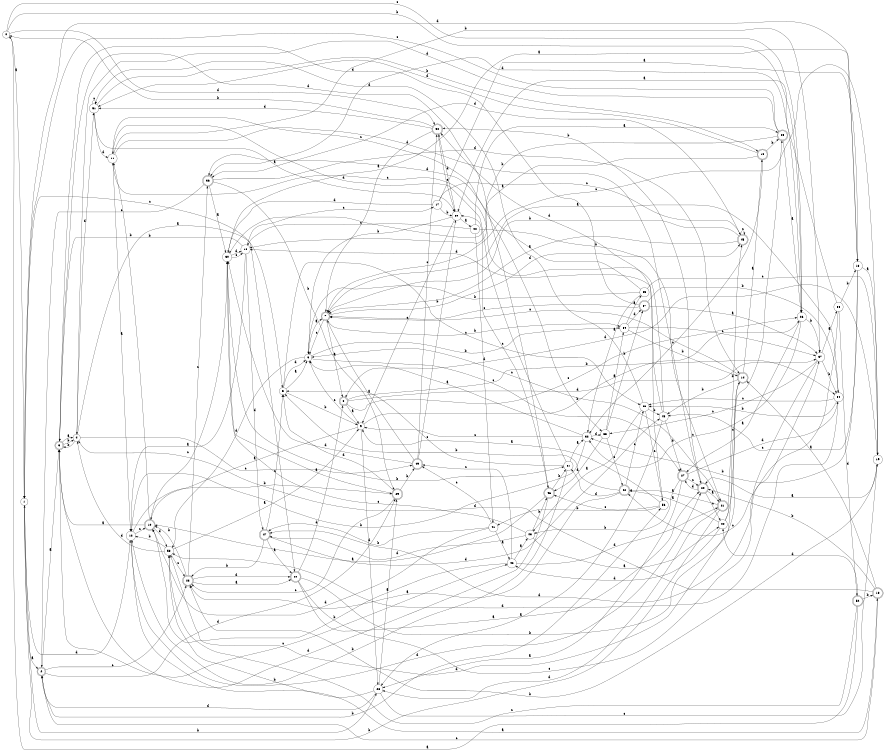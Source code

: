 digraph n47_7 {
__start0 [label="" shape="none"];

rankdir=LR;
size="8,5";

s0 [style="filled", color="black", fillcolor="white" shape="circle", label="0"];
s1 [style="filled", color="black", fillcolor="white" shape="circle", label="1"];
s2 [style="rounded,filled", color="black", fillcolor="white" shape="doublecircle", label="2"];
s3 [style="rounded,filled", color="black", fillcolor="white" shape="doublecircle", label="3"];
s4 [style="filled", color="black", fillcolor="white" shape="circle", label="4"];
s5 [style="filled", color="black", fillcolor="white" shape="circle", label="5"];
s6 [style="filled", color="black", fillcolor="white" shape="circle", label="6"];
s7 [style="rounded,filled", color="black", fillcolor="white" shape="doublecircle", label="7"];
s8 [style="rounded,filled", color="black", fillcolor="white" shape="doublecircle", label="8"];
s9 [style="filled", color="black", fillcolor="white" shape="circle", label="9"];
s10 [style="rounded,filled", color="black", fillcolor="white" shape="doublecircle", label="10"];
s11 [style="filled", color="black", fillcolor="white" shape="circle", label="11"];
s12 [style="filled", color="black", fillcolor="white" shape="circle", label="12"];
s13 [style="rounded,filled", color="black", fillcolor="white" shape="doublecircle", label="13"];
s14 [style="rounded,filled", color="black", fillcolor="white" shape="doublecircle", label="14"];
s15 [style="rounded,filled", color="black", fillcolor="white" shape="doublecircle", label="15"];
s16 [style="filled", color="black", fillcolor="white" shape="circle", label="16"];
s17 [style="filled", color="black", fillcolor="white" shape="circle", label="17"];
s18 [style="filled", color="black", fillcolor="white" shape="circle", label="18"];
s19 [style="filled", color="black", fillcolor="white" shape="circle", label="19"];
s20 [style="rounded,filled", color="black", fillcolor="white" shape="doublecircle", label="20"];
s21 [style="rounded,filled", color="black", fillcolor="white" shape="doublecircle", label="21"];
s22 [style="rounded,filled", color="black", fillcolor="white" shape="doublecircle", label="22"];
s23 [style="rounded,filled", color="black", fillcolor="white" shape="doublecircle", label="23"];
s24 [style="rounded,filled", color="black", fillcolor="white" shape="doublecircle", label="24"];
s25 [style="rounded,filled", color="black", fillcolor="white" shape="doublecircle", label="25"];
s26 [style="filled", color="black", fillcolor="white" shape="circle", label="26"];
s27 [style="rounded,filled", color="black", fillcolor="white" shape="doublecircle", label="27"];
s28 [style="filled", color="black", fillcolor="white" shape="circle", label="28"];
s29 [style="rounded,filled", color="black", fillcolor="white" shape="doublecircle", label="29"];
s30 [style="filled", color="black", fillcolor="white" shape="circle", label="30"];
s31 [style="filled", color="black", fillcolor="white" shape="circle", label="31"];
s32 [style="filled", color="black", fillcolor="white" shape="circle", label="32"];
s33 [style="filled", color="black", fillcolor="white" shape="circle", label="33"];
s34 [style="filled", color="black", fillcolor="white" shape="circle", label="34"];
s35 [style="filled", color="black", fillcolor="white" shape="circle", label="35"];
s36 [style="rounded,filled", color="black", fillcolor="white" shape="doublecircle", label="36"];
s37 [style="filled", color="black", fillcolor="white" shape="circle", label="37"];
s38 [style="filled", color="black", fillcolor="white" shape="circle", label="38"];
s39 [style="filled", color="black", fillcolor="white" shape="circle", label="39"];
s40 [style="filled", color="black", fillcolor="white" shape="circle", label="40"];
s41 [style="filled", color="black", fillcolor="white" shape="circle", label="41"];
s42 [style="filled", color="black", fillcolor="white" shape="circle", label="42"];
s43 [style="filled", color="black", fillcolor="white" shape="circle", label="43"];
s44 [style="filled", color="black", fillcolor="white" shape="circle", label="44"];
s45 [style="rounded,filled", color="black", fillcolor="white" shape="doublecircle", label="45"];
s46 [style="rounded,filled", color="black", fillcolor="white" shape="doublecircle", label="46"];
s47 [style="rounded,filled", color="black", fillcolor="white" shape="doublecircle", label="47"];
s48 [style="filled", color="black", fillcolor="white" shape="circle", label="48"];
s49 [style="rounded,filled", color="black", fillcolor="white" shape="doublecircle", label="49"];
s50 [style="rounded,filled", color="black", fillcolor="white" shape="doublecircle", label="50"];
s51 [style="filled", color="black", fillcolor="white" shape="circle", label="51"];
s52 [style="rounded,filled", color="black", fillcolor="white" shape="doublecircle", label="52"];
s53 [style="filled", color="black", fillcolor="white" shape="circle", label="53"];
s54 [style="filled", color="black", fillcolor="white" shape="circle", label="54"];
s55 [style="filled", color="black", fillcolor="white" shape="circle", label="55"];
s56 [style="filled", color="black", fillcolor="white" shape="circle", label="56"];
s57 [style="rounded,filled", color="black", fillcolor="white" shape="doublecircle", label="57"];
s0 -> s1 [label="a"];
s0 -> s26 [label="b"];
s0 -> s26 [label="c"];
s0 -> s50 [label="d"];
s1 -> s2 [label="a"];
s1 -> s28 [label="b"];
s1 -> s24 [label="c"];
s1 -> s12 [label="d"];
s2 -> s3 [label="a"];
s2 -> s56 [label="b"];
s2 -> s23 [label="c"];
s2 -> s29 [label="d"];
s3 -> s4 [label="a"];
s3 -> s4 [label="b"];
s3 -> s42 [label="c"];
s3 -> s46 [label="d"];
s4 -> s5 [label="a"];
s4 -> s3 [label="b"];
s4 -> s49 [label="c"];
s4 -> s51 [label="d"];
s5 -> s6 [label="a"];
s5 -> s9 [label="b"];
s5 -> s55 [label="c"];
s5 -> s6 [label="d"];
s6 -> s7 [label="a"];
s6 -> s34 [label="b"];
s6 -> s27 [label="c"];
s6 -> s53 [label="d"];
s7 -> s8 [label="a"];
s7 -> s34 [label="b"];
s7 -> s6 [label="c"];
s7 -> s45 [label="d"];
s8 -> s9 [label="a"];
s8 -> s54 [label="b"];
s8 -> s26 [label="c"];
s8 -> s37 [label="d"];
s9 -> s10 [label="a"];
s9 -> s26 [label="b"];
s9 -> s6 [label="c"];
s9 -> s28 [label="d"];
s10 -> s3 [label="a"];
s10 -> s11 [label="b"];
s10 -> s30 [label="c"];
s10 -> s53 [label="d"];
s11 -> s12 [label="a"];
s11 -> s37 [label="b"];
s11 -> s33 [label="c"];
s11 -> s20 [label="d"];
s12 -> s13 [label="a"];
s12 -> s29 [label="b"];
s12 -> s10 [label="c"];
s12 -> s20 [label="d"];
s13 -> s14 [label="a"];
s13 -> s20 [label="b"];
s13 -> s2 [label="c"];
s13 -> s4 [label="d"];
s14 -> s15 [label="a"];
s14 -> s48 [label="b"];
s14 -> s7 [label="c"];
s14 -> s53 [label="d"];
s15 -> s16 [label="a"];
s15 -> s25 [label="b"];
s15 -> s32 [label="c"];
s15 -> s51 [label="d"];
s16 -> s12 [label="a"];
s16 -> s3 [label="b"];
s16 -> s17 [label="c"];
s16 -> s47 [label="d"];
s17 -> s18 [label="a"];
s17 -> s39 [label="b"];
s17 -> s45 [label="c"];
s17 -> s30 [label="d"];
s18 -> s19 [label="a"];
s18 -> s32 [label="b"];
s18 -> s48 [label="c"];
s18 -> s1 [label="d"];
s19 -> s20 [label="a"];
s19 -> s23 [label="b"];
s19 -> s7 [label="c"];
s19 -> s8 [label="d"];
s20 -> s21 [label="a"];
s20 -> s50 [label="b"];
s20 -> s44 [label="c"];
s20 -> s27 [label="d"];
s21 -> s22 [label="a"];
s21 -> s1 [label="b"];
s21 -> s6 [label="c"];
s21 -> s28 [label="d"];
s22 -> s23 [label="a"];
s22 -> s5 [label="b"];
s22 -> s55 [label="c"];
s22 -> s31 [label="d"];
s23 -> s24 [label="a"];
s23 -> s10 [label="b"];
s23 -> s36 [label="c"];
s23 -> s24 [label="d"];
s24 -> s20 [label="a"];
s24 -> s25 [label="b"];
s24 -> s37 [label="c"];
s24 -> s8 [label="d"];
s25 -> s26 [label="a"];
s25 -> s30 [label="b"];
s25 -> s1 [label="c"];
s25 -> s4 [label="d"];
s26 -> s27 [label="a"];
s26 -> s37 [label="b"];
s26 -> s32 [label="c"];
s26 -> s36 [label="d"];
s27 -> s28 [label="a"];
s27 -> s43 [label="b"];
s27 -> s20 [label="c"];
s27 -> s54 [label="d"];
s28 -> s29 [label="a"];
s28 -> s53 [label="b"];
s28 -> s19 [label="c"];
s28 -> s2 [label="d"];
s29 -> s30 [label="a"];
s29 -> s49 [label="b"];
s29 -> s23 [label="c"];
s29 -> s5 [label="d"];
s30 -> s18 [label="a"];
s30 -> s31 [label="b"];
s30 -> s16 [label="c"];
s30 -> s16 [label="d"];
s31 -> s32 [label="a"];
s31 -> s12 [label="b"];
s31 -> s5 [label="c"];
s31 -> s11 [label="d"];
s32 -> s6 [label="a"];
s32 -> s12 [label="b"];
s32 -> s9 [label="c"];
s32 -> s33 [label="d"];
s33 -> s34 [label="a"];
s33 -> s57 [label="b"];
s33 -> s22 [label="c"];
s33 -> s46 [label="d"];
s34 -> s35 [label="a"];
s34 -> s14 [label="b"];
s34 -> s37 [label="c"];
s34 -> s57 [label="d"];
s35 -> s32 [label="a"];
s35 -> s6 [label="b"];
s35 -> s19 [label="c"];
s35 -> s36 [label="d"];
s36 -> s30 [label="a"];
s36 -> s29 [label="b"];
s36 -> s2 [label="c"];
s36 -> s14 [label="d"];
s37 -> s38 [label="a"];
s37 -> s54 [label="b"];
s37 -> s33 [label="c"];
s37 -> s47 [label="d"];
s38 -> s39 [label="a"];
s38 -> s18 [label="b"];
s38 -> s22 [label="c"];
s38 -> s52 [label="d"];
s39 -> s40 [label="a"];
s39 -> s6 [label="b"];
s39 -> s9 [label="c"];
s39 -> s50 [label="d"];
s40 -> s25 [label="a"];
s40 -> s21 [label="b"];
s40 -> s16 [label="c"];
s40 -> s41 [label="d"];
s41 -> s42 [label="a"];
s41 -> s47 [label="b"];
s41 -> s49 [label="c"];
s41 -> s10 [label="d"];
s42 -> s43 [label="a"];
s42 -> s10 [label="b"];
s42 -> s49 [label="c"];
s42 -> s21 [label="d"];
s43 -> s44 [label="a"];
s43 -> s46 [label="b"];
s43 -> s30 [label="c"];
s43 -> s47 [label="d"];
s44 -> s22 [label="a"];
s44 -> s45 [label="b"];
s44 -> s14 [label="c"];
s44 -> s42 [label="d"];
s45 -> s7 [label="a"];
s45 -> s7 [label="b"];
s45 -> s45 [label="c"];
s45 -> s36 [label="d"];
s46 -> s10 [label="a"];
s46 -> s31 [label="b"];
s46 -> s39 [label="c"];
s46 -> s3 [label="d"];
s47 -> s24 [label="a"];
s47 -> s23 [label="b"];
s47 -> s5 [label="c"];
s47 -> s48 [label="d"];
s48 -> s28 [label="a"];
s48 -> s27 [label="b"];
s48 -> s11 [label="c"];
s48 -> s16 [label="d"];
s49 -> s7 [label="a"];
s49 -> s39 [label="b"];
s49 -> s50 [label="c"];
s49 -> s30 [label="d"];
s50 -> s7 [label="a"];
s50 -> s0 [label="b"];
s50 -> s39 [label="c"];
s50 -> s51 [label="d"];
s51 -> s39 [label="a"];
s51 -> s15 [label="b"];
s51 -> s51 [label="c"];
s51 -> s11 [label="d"];
s52 -> s0 [label="a"];
s52 -> s13 [label="b"];
s52 -> s53 [label="c"];
s52 -> s44 [label="d"];
s53 -> s9 [label="a"];
s53 -> s12 [label="b"];
s53 -> s23 [label="c"];
s53 -> s4 [label="d"];
s54 -> s7 [label="a"];
s54 -> s55 [label="b"];
s54 -> s55 [label="c"];
s54 -> s53 [label="d"];
s55 -> s43 [label="a"];
s55 -> s48 [label="b"];
s55 -> s56 [label="c"];
s55 -> s51 [label="d"];
s56 -> s9 [label="a"];
s56 -> s41 [label="b"];
s56 -> s46 [label="c"];
s56 -> s50 [label="d"];
s57 -> s37 [label="a"];
s57 -> s54 [label="b"];
s57 -> s7 [label="c"];
s57 -> s3 [label="d"];

}